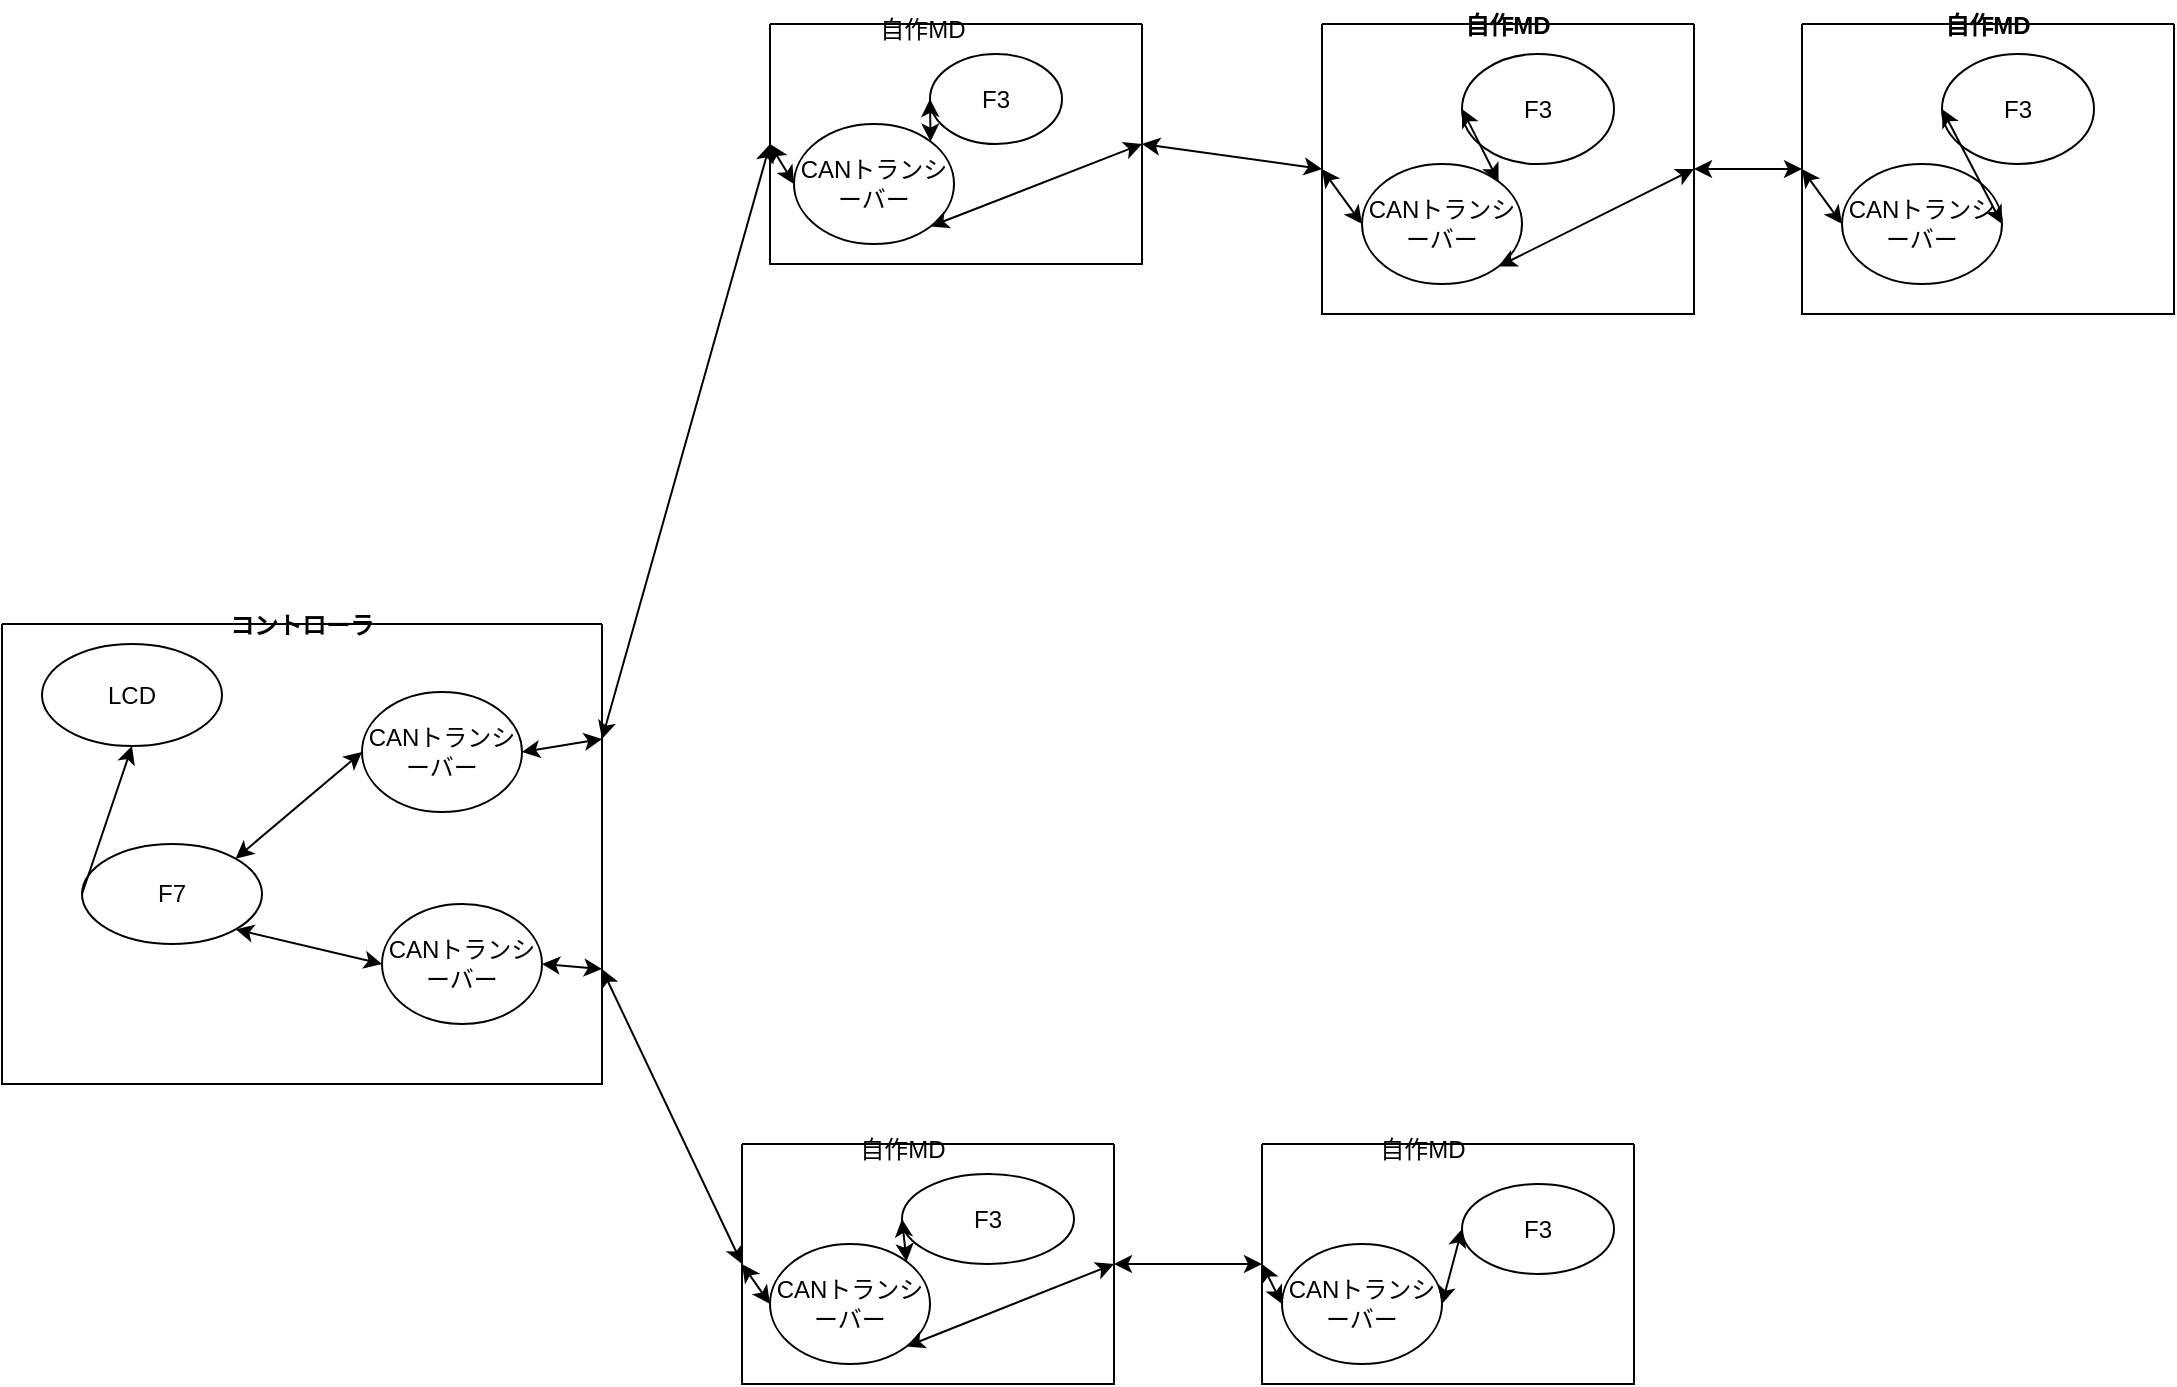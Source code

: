 <mxfile>
    <diagram id="8tyizd0yWogrTy6sP7Hl" name="ページ1">
        <mxGraphModel dx="354" dy="334" grid="1" gridSize="10" guides="1" tooltips="1" connect="1" arrows="1" fold="1" page="1" pageScale="1" pageWidth="1169" pageHeight="827" math="0" shadow="0">
            <root>
                <mxCell id="0"/>
                <mxCell id="1" parent="0"/>
                <mxCell id="2" value="コントローラ" style="swimlane;startSize=0;" parent="1" vertex="1">
                    <mxGeometry x="30" y="320" width="300" height="230" as="geometry">
                        <mxRectangle x="30" y="320" width="110" height="30" as="alternateBounds"/>
                    </mxGeometry>
                </mxCell>
                <mxCell id="12" value="F7" style="ellipse;whiteSpace=wrap;html=1;" parent="2" vertex="1">
                    <mxGeometry x="40" y="110" width="90" height="50" as="geometry"/>
                </mxCell>
                <mxCell id="42" value="LCD" style="ellipse;whiteSpace=wrap;html=1;" vertex="1" parent="2">
                    <mxGeometry x="20" y="10" width="90" height="51" as="geometry"/>
                </mxCell>
                <mxCell id="43" value="CANトランシーバー" style="ellipse;whiteSpace=wrap;html=1;" vertex="1" parent="2">
                    <mxGeometry x="180" y="34" width="80" height="60" as="geometry"/>
                </mxCell>
                <mxCell id="59" value="" style="endArrow=classic;startArrow=classic;html=1;entryX=1;entryY=0.25;entryDx=0;entryDy=0;exitX=1;exitY=0.5;exitDx=0;exitDy=0;" edge="1" parent="2" source="43" target="2">
                    <mxGeometry width="50" height="50" relative="1" as="geometry">
                        <mxPoint x="230" y="160" as="sourcePoint"/>
                        <mxPoint x="280" y="110" as="targetPoint"/>
                    </mxGeometry>
                </mxCell>
                <mxCell id="58" value="" style="endArrow=classic;startArrow=classic;html=1;exitX=1;exitY=0;exitDx=0;exitDy=0;entryX=0;entryY=0.5;entryDx=0;entryDy=0;" edge="1" parent="2" source="12" target="43">
                    <mxGeometry width="50" height="50" relative="1" as="geometry">
                        <mxPoint x="155" y="80" as="sourcePoint"/>
                        <mxPoint x="205" y="30" as="targetPoint"/>
                    </mxGeometry>
                </mxCell>
                <mxCell id="60" value="" style="endArrow=classic;html=1;exitX=0;exitY=0.5;exitDx=0;exitDy=0;entryX=0.5;entryY=1;entryDx=0;entryDy=0;" edge="1" parent="2" source="12" target="42">
                    <mxGeometry width="50" height="50" relative="1" as="geometry">
                        <mxPoint x="400" y="90" as="sourcePoint"/>
                        <mxPoint x="450" y="40" as="targetPoint"/>
                    </mxGeometry>
                </mxCell>
                <mxCell id="87" value="CANトランシーバー" style="ellipse;whiteSpace=wrap;html=1;" vertex="1" parent="2">
                    <mxGeometry x="190" y="140" width="80" height="60" as="geometry"/>
                </mxCell>
                <mxCell id="88" value="" style="endArrow=classic;startArrow=classic;html=1;exitX=1;exitY=1;exitDx=0;exitDy=0;entryX=0;entryY=0.5;entryDx=0;entryDy=0;" edge="1" parent="2" target="87" source="12">
                    <mxGeometry width="50" height="50" relative="1" as="geometry">
                        <mxPoint x="130" y="204" as="sourcePoint"/>
                        <mxPoint x="205" y="99" as="targetPoint"/>
                    </mxGeometry>
                </mxCell>
                <mxCell id="89" value="" style="endArrow=classic;startArrow=classic;html=1;entryX=1;entryY=0.75;entryDx=0;entryDy=0;exitX=1;exitY=0.5;exitDx=0;exitDy=0;" edge="1" parent="2" source="87" target="2">
                    <mxGeometry width="50" height="50" relative="1" as="geometry">
                        <mxPoint x="150" y="110" as="sourcePoint"/>
                        <mxPoint x="200" y="60" as="targetPoint"/>
                    </mxGeometry>
                </mxCell>
                <mxCell id="4" value="" style="swimlane;startSize=0;" parent="1" vertex="1">
                    <mxGeometry x="414" y="20" width="186" height="120" as="geometry"/>
                </mxCell>
                <mxCell id="6" value="F3" style="ellipse;whiteSpace=wrap;html=1;" parent="4" vertex="1">
                    <mxGeometry x="80" y="15" width="66" height="45" as="geometry"/>
                </mxCell>
                <mxCell id="47" value="CANトランシーバー" style="ellipse;whiteSpace=wrap;html=1;" vertex="1" parent="4">
                    <mxGeometry x="12" y="50" width="80" height="60" as="geometry"/>
                </mxCell>
                <mxCell id="54" value="" style="endArrow=classic;startArrow=classic;html=1;entryX=0;entryY=0.5;entryDx=0;entryDy=0;exitX=0;exitY=0.5;exitDx=0;exitDy=0;" edge="1" parent="4" source="4" target="47">
                    <mxGeometry width="50" height="50" relative="1" as="geometry">
                        <mxPoint x="16" y="300" as="sourcePoint"/>
                        <mxPoint x="66" y="250" as="targetPoint"/>
                    </mxGeometry>
                </mxCell>
                <mxCell id="75" value="" style="endArrow=classic;startArrow=classic;html=1;entryX=0;entryY=0.5;entryDx=0;entryDy=0;exitX=1;exitY=0;exitDx=0;exitDy=0;" edge="1" parent="4" source="47" target="6">
                    <mxGeometry width="50" height="50" relative="1" as="geometry">
                        <mxPoint x="66" y="210" as="sourcePoint"/>
                        <mxPoint x="116" y="160" as="targetPoint"/>
                    </mxGeometry>
                </mxCell>
                <mxCell id="85" value="" style="endArrow=classic;startArrow=classic;html=1;exitX=1;exitY=1;exitDx=0;exitDy=0;entryX=1;entryY=0.5;entryDx=0;entryDy=0;" edge="1" parent="4" source="47" target="4">
                    <mxGeometry width="50" height="50" relative="1" as="geometry">
                        <mxPoint x="166" y="110" as="sourcePoint"/>
                        <mxPoint x="216" y="60" as="targetPoint"/>
                    </mxGeometry>
                </mxCell>
                <mxCell id="21" value="" style="swimlane;startSize=0;" parent="1" vertex="1">
                    <mxGeometry x="400" y="580" width="186" height="120" as="geometry"/>
                </mxCell>
                <mxCell id="25" value="F3" style="ellipse;whiteSpace=wrap;html=1;" parent="21" vertex="1">
                    <mxGeometry x="80" y="15" width="86" height="45" as="geometry"/>
                </mxCell>
                <mxCell id="48" value="CANトランシーバー" style="ellipse;whiteSpace=wrap;html=1;" vertex="1" parent="21">
                    <mxGeometry x="14" y="50" width="80" height="60" as="geometry"/>
                </mxCell>
                <mxCell id="80" value="" style="endArrow=classic;startArrow=classic;html=1;exitX=0;exitY=0.5;exitDx=0;exitDy=0;entryX=0;entryY=0.5;entryDx=0;entryDy=0;" edge="1" parent="21" source="21" target="48">
                    <mxGeometry width="50" height="50" relative="1" as="geometry">
                        <mxPoint x="120" y="160" as="sourcePoint"/>
                        <mxPoint x="170" y="110" as="targetPoint"/>
                    </mxGeometry>
                </mxCell>
                <mxCell id="81" value="" style="endArrow=classic;startArrow=classic;html=1;entryX=0;entryY=0.5;entryDx=0;entryDy=0;exitX=1;exitY=0;exitDx=0;exitDy=0;" edge="1" parent="21" source="48" target="25">
                    <mxGeometry width="50" height="50" relative="1" as="geometry">
                        <mxPoint x="120" y="160" as="sourcePoint"/>
                        <mxPoint x="170" y="110" as="targetPoint"/>
                    </mxGeometry>
                </mxCell>
                <mxCell id="82" value="" style="endArrow=classic;startArrow=classic;html=1;entryX=1;entryY=0.5;entryDx=0;entryDy=0;exitX=1;exitY=1;exitDx=0;exitDy=0;" edge="1" parent="21" source="48" target="21">
                    <mxGeometry width="50" height="50" relative="1" as="geometry">
                        <mxPoint x="110" y="160" as="sourcePoint"/>
                        <mxPoint x="160" y="110" as="targetPoint"/>
                    </mxGeometry>
                </mxCell>
                <mxCell id="33" value="" style="swimlane;startSize=0;" vertex="1" parent="1">
                    <mxGeometry x="660" y="580" width="186" height="120" as="geometry"/>
                </mxCell>
                <mxCell id="34" value="F3" style="ellipse;whiteSpace=wrap;html=1;" vertex="1" parent="33">
                    <mxGeometry x="100" y="20" width="76" height="45" as="geometry"/>
                </mxCell>
                <mxCell id="49" value="CANトランシーバー" style="ellipse;whiteSpace=wrap;html=1;" vertex="1" parent="33">
                    <mxGeometry x="10" y="50" width="80" height="60" as="geometry"/>
                </mxCell>
                <mxCell id="83" value="" style="endArrow=classic;startArrow=classic;html=1;entryX=0;entryY=0.5;entryDx=0;entryDy=0;exitX=1;exitY=0.5;exitDx=0;exitDy=0;" edge="1" parent="33" source="49" target="34">
                    <mxGeometry width="50" height="50" relative="1" as="geometry">
                        <mxPoint x="10" y="160" as="sourcePoint"/>
                        <mxPoint x="60" y="110" as="targetPoint"/>
                    </mxGeometry>
                </mxCell>
                <mxCell id="84" value="" style="endArrow=classic;startArrow=classic;html=1;exitX=0;exitY=0.5;exitDx=0;exitDy=0;entryX=0;entryY=0.5;entryDx=0;entryDy=0;" edge="1" parent="33" source="33" target="49">
                    <mxGeometry width="50" height="50" relative="1" as="geometry">
                        <mxPoint x="10" y="160" as="sourcePoint"/>
                        <mxPoint x="60" y="110" as="targetPoint"/>
                    </mxGeometry>
                </mxCell>
                <mxCell id="35" value="自作MD" style="swimlane;startSize=0;" vertex="1" parent="1">
                    <mxGeometry x="690" y="20" width="186" height="145" as="geometry"/>
                </mxCell>
                <mxCell id="36" value="F3" style="ellipse;whiteSpace=wrap;html=1;" vertex="1" parent="35">
                    <mxGeometry x="70" y="15" width="76" height="55" as="geometry"/>
                </mxCell>
                <mxCell id="50" value="CANトランシーバー" style="ellipse;whiteSpace=wrap;html=1;" vertex="1" parent="35">
                    <mxGeometry x="20" y="70" width="80" height="60" as="geometry"/>
                </mxCell>
                <mxCell id="76" value="" style="endArrow=classic;startArrow=classic;html=1;entryX=0;entryY=0.5;entryDx=0;entryDy=0;exitX=0;exitY=0.5;exitDx=0;exitDy=0;" edge="1" parent="35" source="35" target="50">
                    <mxGeometry width="50" height="50" relative="1" as="geometry">
                        <mxPoint x="-180" y="180" as="sourcePoint"/>
                        <mxPoint x="-130" y="130" as="targetPoint"/>
                    </mxGeometry>
                </mxCell>
                <mxCell id="77" value="" style="endArrow=classic;startArrow=classic;html=1;entryX=0;entryY=0.5;entryDx=0;entryDy=0;exitX=1;exitY=0;exitDx=0;exitDy=0;" edge="1" parent="35" source="50" target="36">
                    <mxGeometry width="50" height="50" relative="1" as="geometry">
                        <mxPoint x="-80" y="180" as="sourcePoint"/>
                        <mxPoint x="-30" y="130" as="targetPoint"/>
                    </mxGeometry>
                </mxCell>
                <mxCell id="86" value="" style="endArrow=classic;startArrow=classic;html=1;exitX=1;exitY=1;exitDx=0;exitDy=0;entryX=1;entryY=0.5;entryDx=0;entryDy=0;" edge="1" parent="35" source="50" target="35">
                    <mxGeometry width="50" height="50" relative="1" as="geometry">
                        <mxPoint x="150" y="110" as="sourcePoint"/>
                        <mxPoint x="200" y="60" as="targetPoint"/>
                    </mxGeometry>
                </mxCell>
                <mxCell id="51" value="" style="endArrow=classic;startArrow=classic;html=1;entryX=0;entryY=0.5;entryDx=0;entryDy=0;exitX=1;exitY=0.25;exitDx=0;exitDy=0;" edge="1" parent="1" source="2" target="4">
                    <mxGeometry width="50" height="50" relative="1" as="geometry">
                        <mxPoint x="330" y="180" as="sourcePoint"/>
                        <mxPoint x="380" y="130" as="targetPoint"/>
                    </mxGeometry>
                </mxCell>
                <mxCell id="53" value="" style="endArrow=classic;startArrow=classic;html=1;entryX=0;entryY=0.5;entryDx=0;entryDy=0;exitX=1;exitY=0.75;exitDx=0;exitDy=0;" edge="1" parent="1" source="2" target="21">
                    <mxGeometry width="50" height="50" relative="1" as="geometry">
                        <mxPoint x="280" y="665" as="sourcePoint"/>
                        <mxPoint x="330" y="615" as="targetPoint"/>
                    </mxGeometry>
                </mxCell>
                <mxCell id="55" value="" style="endArrow=classic;startArrow=classic;html=1;entryX=0;entryY=0.5;entryDx=0;entryDy=0;exitX=1;exitY=0.5;exitDx=0;exitDy=0;" edge="1" parent="1" source="35" target="64">
                    <mxGeometry width="50" height="50" relative="1" as="geometry">
                        <mxPoint x="800" y="280" as="sourcePoint"/>
                        <mxPoint x="850" y="230" as="targetPoint"/>
                    </mxGeometry>
                </mxCell>
                <mxCell id="56" value="" style="endArrow=classic;startArrow=classic;html=1;entryX=0;entryY=0.5;entryDx=0;entryDy=0;exitX=1;exitY=0.5;exitDx=0;exitDy=0;" edge="1" parent="1" source="4" target="35">
                    <mxGeometry width="50" height="50" relative="1" as="geometry">
                        <mxPoint x="610" y="260" as="sourcePoint"/>
                        <mxPoint x="660" y="210" as="targetPoint"/>
                    </mxGeometry>
                </mxCell>
                <mxCell id="57" value="" style="endArrow=classic;startArrow=classic;html=1;exitX=1;exitY=0.5;exitDx=0;exitDy=0;entryX=0;entryY=0.5;entryDx=0;entryDy=0;" edge="1" parent="1" source="21" target="33">
                    <mxGeometry width="50" height="50" relative="1" as="geometry">
                        <mxPoint x="600" y="530" as="sourcePoint"/>
                        <mxPoint x="650" y="480" as="targetPoint"/>
                    </mxGeometry>
                </mxCell>
                <mxCell id="61" value="自作MD" style="text;html=1;align=center;verticalAlign=middle;resizable=0;points=[];autosize=1;strokeColor=none;fillColor=none;" vertex="1" parent="1">
                    <mxGeometry x="445" y="568" width="70" height="30" as="geometry"/>
                </mxCell>
                <mxCell id="62" value="自作MD" style="text;html=1;align=center;verticalAlign=middle;resizable=0;points=[];autosize=1;strokeColor=none;fillColor=none;" vertex="1" parent="1">
                    <mxGeometry x="705" y="568" width="70" height="30" as="geometry"/>
                </mxCell>
                <mxCell id="63" value="自作MD" style="text;html=1;align=center;verticalAlign=middle;resizable=0;points=[];autosize=1;strokeColor=none;fillColor=none;" vertex="1" parent="1">
                    <mxGeometry x="455" y="8" width="70" height="30" as="geometry"/>
                </mxCell>
                <mxCell id="64" value="自作MD" style="swimlane;startSize=0;" vertex="1" parent="1">
                    <mxGeometry x="930" y="20" width="186" height="145" as="geometry"/>
                </mxCell>
                <mxCell id="65" value="F3" style="ellipse;whiteSpace=wrap;html=1;" vertex="1" parent="64">
                    <mxGeometry x="70" y="15" width="76" height="55" as="geometry"/>
                </mxCell>
                <mxCell id="66" value="CANトランシーバー" style="ellipse;whiteSpace=wrap;html=1;" vertex="1" parent="64">
                    <mxGeometry x="20" y="70" width="80" height="60" as="geometry"/>
                </mxCell>
                <mxCell id="78" value="" style="endArrow=classic;startArrow=classic;html=1;entryX=0;entryY=0.5;entryDx=0;entryDy=0;exitX=0;exitY=0.5;exitDx=0;exitDy=0;" edge="1" parent="64" source="64" target="66">
                    <mxGeometry width="50" height="50" relative="1" as="geometry">
                        <mxPoint x="-30" y="180" as="sourcePoint"/>
                        <mxPoint x="20" y="130" as="targetPoint"/>
                    </mxGeometry>
                </mxCell>
                <mxCell id="79" value="" style="endArrow=classic;startArrow=classic;html=1;entryX=0;entryY=0.5;entryDx=0;entryDy=0;exitX=1;exitY=0.5;exitDx=0;exitDy=0;" edge="1" parent="64" source="66" target="65">
                    <mxGeometry width="50" height="50" relative="1" as="geometry">
                        <mxPoint x="-30" y="180" as="sourcePoint"/>
                        <mxPoint x="20" y="130" as="targetPoint"/>
                    </mxGeometry>
                </mxCell>
            </root>
        </mxGraphModel>
    </diagram>
</mxfile>